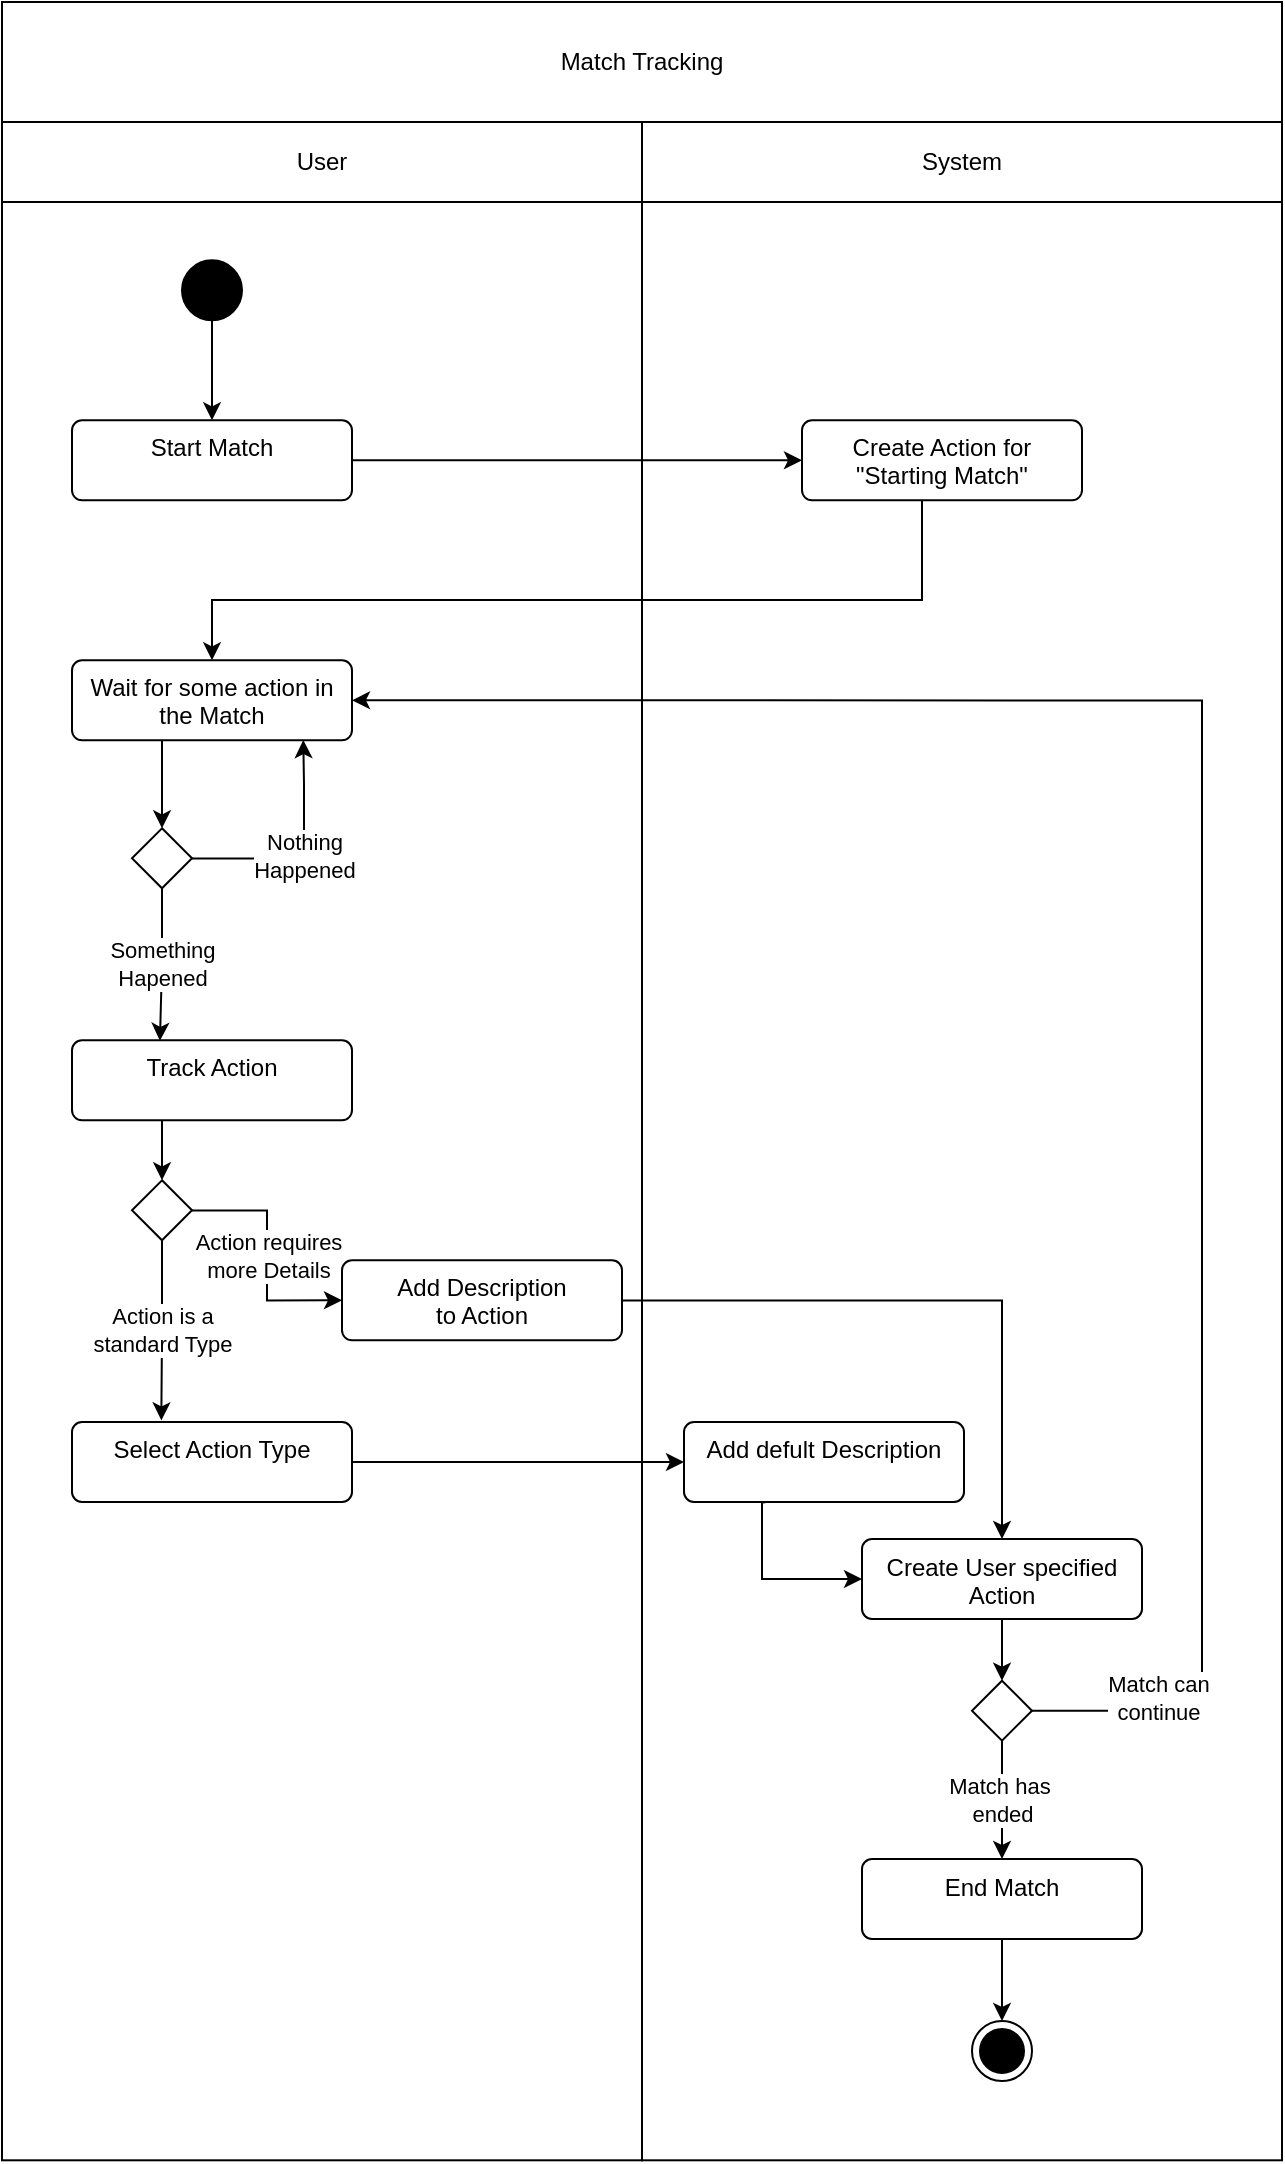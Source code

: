 <mxfile version="22.0.8" type="device">
  <diagram name="Page-1" id="Jm254E2hkEGTUJEkNfpP">
    <mxGraphModel dx="1222" dy="1071" grid="1" gridSize="10" guides="1" tooltips="1" connect="1" arrows="1" fold="1" page="1" pageScale="1" pageWidth="827" pageHeight="1169" math="0" shadow="0">
      <root>
        <mxCell id="0" />
        <mxCell id="1" parent="0" />
        <mxCell id="Odo5oktH3zXxpzp1C5fG-1" value="System" style="rounded=0;whiteSpace=wrap;html=1;verticalAlign=top;fillColor=none;" parent="1" vertex="1">
          <mxGeometry x="1241" y="110" width="320" height="1019.15" as="geometry" />
        </mxCell>
        <mxCell id="Odo5oktH3zXxpzp1C5fG-2" value="User" style="rounded=0;whiteSpace=wrap;html=1;verticalAlign=top;fillColor=none;" parent="1" vertex="1">
          <mxGeometry x="921" y="110" width="320" height="1019.15" as="geometry" />
        </mxCell>
        <mxCell id="Odo5oktH3zXxpzp1C5fG-3" value="" style="edgeStyle=orthogonalEdgeStyle;rounded=0;orthogonalLoop=1;jettySize=auto;html=1;labelBackgroundColor=none;fontColor=default;" parent="1" source="Odo5oktH3zXxpzp1C5fG-4" target="Odo5oktH3zXxpzp1C5fG-6" edge="1">
          <mxGeometry relative="1" as="geometry" />
        </mxCell>
        <mxCell id="Odo5oktH3zXxpzp1C5fG-4" value="" style="ellipse;html=1;labelBackgroundColor=none;fillColor=#000000;" parent="1" vertex="1">
          <mxGeometry x="1011" y="179.15" width="30" height="30" as="geometry" />
        </mxCell>
        <mxCell id="Odo5oktH3zXxpzp1C5fG-5" value="" style="edgeStyle=orthogonalEdgeStyle;rounded=0;orthogonalLoop=1;jettySize=auto;html=1;labelBackgroundColor=none;fontColor=default;" parent="1" source="Odo5oktH3zXxpzp1C5fG-6" target="Odo5oktH3zXxpzp1C5fG-13" edge="1">
          <mxGeometry relative="1" as="geometry" />
        </mxCell>
        <mxCell id="Odo5oktH3zXxpzp1C5fG-6" value="Start Match" style="html=1;align=center;verticalAlign=top;rounded=1;absoluteArcSize=1;arcSize=10;dashed=0;whiteSpace=wrap;labelBackgroundColor=none;" parent="1" vertex="1">
          <mxGeometry x="956" y="259.15" width="140" height="40" as="geometry" />
        </mxCell>
        <mxCell id="Odo5oktH3zXxpzp1C5fG-7" style="edgeStyle=orthogonalEdgeStyle;rounded=0;orthogonalLoop=1;jettySize=auto;html=1;entryX=0.5;entryY=0;entryDx=0;entryDy=0;" parent="1" source="Odo5oktH3zXxpzp1C5fG-8" target="Odo5oktH3zXxpzp1C5fG-9" edge="1">
          <mxGeometry relative="1" as="geometry">
            <Array as="points">
              <mxPoint x="1001" y="429.15" />
              <mxPoint x="1001" y="429.15" />
            </Array>
          </mxGeometry>
        </mxCell>
        <mxCell id="Odo5oktH3zXxpzp1C5fG-8" value="Wait for some action in the Match" style="html=1;align=center;verticalAlign=top;rounded=1;absoluteArcSize=1;arcSize=10;dashed=0;whiteSpace=wrap;labelBackgroundColor=none;" parent="1" vertex="1">
          <mxGeometry x="956" y="379.15" width="140" height="40" as="geometry" />
        </mxCell>
        <mxCell id="Odo5oktH3zXxpzp1C5fG-9" value="" style="rhombus;labelBackgroundColor=none;" parent="1" vertex="1">
          <mxGeometry x="986" y="463.15" width="30" height="30" as="geometry" />
        </mxCell>
        <mxCell id="Odo5oktH3zXxpzp1C5fG-10" style="edgeStyle=orthogonalEdgeStyle;rounded=0;orthogonalLoop=1;jettySize=auto;html=1;entryX=0.5;entryY=0;entryDx=0;entryDy=0;" parent="1" source="Odo5oktH3zXxpzp1C5fG-11" target="Odo5oktH3zXxpzp1C5fG-27" edge="1">
          <mxGeometry relative="1" as="geometry" />
        </mxCell>
        <mxCell id="Odo5oktH3zXxpzp1C5fG-11" value="Create User specified Action" style="html=1;align=center;verticalAlign=top;rounded=1;absoluteArcSize=1;arcSize=10;dashed=0;whiteSpace=wrap;labelBackgroundColor=none;" parent="1" vertex="1">
          <mxGeometry x="1351" y="818.5" width="140" height="40" as="geometry" />
        </mxCell>
        <mxCell id="Odo5oktH3zXxpzp1C5fG-12" value="" style="edgeStyle=orthogonalEdgeStyle;rounded=0;orthogonalLoop=1;jettySize=auto;html=1;labelBackgroundColor=none;fontColor=default;" parent="1" source="Odo5oktH3zXxpzp1C5fG-13" target="Odo5oktH3zXxpzp1C5fG-8" edge="1">
          <mxGeometry relative="1" as="geometry">
            <Array as="points">
              <mxPoint x="1381" y="349" />
              <mxPoint x="1026" y="349" />
            </Array>
          </mxGeometry>
        </mxCell>
        <mxCell id="Odo5oktH3zXxpzp1C5fG-13" value="Create Action for &lt;br&gt;&quot;Starting Match&quot;" style="html=1;align=center;verticalAlign=top;rounded=1;absoluteArcSize=1;arcSize=10;dashed=0;whiteSpace=wrap;labelBackgroundColor=none;" parent="1" vertex="1">
          <mxGeometry x="1321" y="259.15" width="140" height="40" as="geometry" />
        </mxCell>
        <mxCell id="Odo5oktH3zXxpzp1C5fG-14" value="Nothing&lt;br&gt;Happened" style="edgeStyle=orthogonalEdgeStyle;rounded=0;orthogonalLoop=1;jettySize=auto;html=1;entryX=0.826;entryY=0.997;entryDx=0;entryDy=0;entryPerimeter=0;" parent="1" source="Odo5oktH3zXxpzp1C5fG-9" target="Odo5oktH3zXxpzp1C5fG-8" edge="1">
          <mxGeometry relative="1" as="geometry">
            <Array as="points">
              <mxPoint x="1072" y="478.15" />
              <mxPoint x="1072" y="441.15" />
            </Array>
          </mxGeometry>
        </mxCell>
        <mxCell id="Odo5oktH3zXxpzp1C5fG-15" value="Something&lt;br&gt;Hapened" style="edgeStyle=orthogonalEdgeStyle;rounded=0;orthogonalLoop=1;jettySize=auto;html=1;entryX=0.314;entryY=0.056;entryDx=0;entryDy=0;entryPerimeter=0;" parent="1" source="Odo5oktH3zXxpzp1C5fG-9" edge="1">
          <mxGeometry relative="1" as="geometry">
            <mxPoint x="999.96" y="569.39" as="targetPoint" />
          </mxGeometry>
        </mxCell>
        <mxCell id="Odo5oktH3zXxpzp1C5fG-16" style="edgeStyle=orthogonalEdgeStyle;rounded=0;orthogonalLoop=1;jettySize=auto;html=1;entryX=0.5;entryY=0;entryDx=0;entryDy=0;" parent="1" source="Odo5oktH3zXxpzp1C5fG-17" target="Odo5oktH3zXxpzp1C5fG-20" edge="1">
          <mxGeometry relative="1" as="geometry">
            <Array as="points">
              <mxPoint x="1001" y="619.15" />
              <mxPoint x="1001" y="619.15" />
            </Array>
          </mxGeometry>
        </mxCell>
        <mxCell id="Odo5oktH3zXxpzp1C5fG-17" value="Track Action" style="html=1;align=center;verticalAlign=top;rounded=1;absoluteArcSize=1;arcSize=10;dashed=0;whiteSpace=wrap;" parent="1" vertex="1">
          <mxGeometry x="956" y="569.15" width="140" height="40" as="geometry" />
        </mxCell>
        <mxCell id="Odo5oktH3zXxpzp1C5fG-18" value="Action requires&lt;br&gt;more Details" style="edgeStyle=orthogonalEdgeStyle;rounded=0;orthogonalLoop=1;jettySize=auto;html=1;entryX=0;entryY=0.5;entryDx=0;entryDy=0;" parent="1" source="Odo5oktH3zXxpzp1C5fG-20" target="Odo5oktH3zXxpzp1C5fG-22" edge="1">
          <mxGeometry relative="1" as="geometry" />
        </mxCell>
        <mxCell id="Odo5oktH3zXxpzp1C5fG-19" value="Action is a &lt;br&gt;standard Type" style="edgeStyle=orthogonalEdgeStyle;rounded=0;orthogonalLoop=1;jettySize=auto;html=1;entryX=0.319;entryY=-0.02;entryDx=0;entryDy=0;entryPerimeter=0;" parent="1" source="Odo5oktH3zXxpzp1C5fG-20" target="Odo5oktH3zXxpzp1C5fG-24" edge="1">
          <mxGeometry relative="1" as="geometry">
            <Array as="points" />
          </mxGeometry>
        </mxCell>
        <mxCell id="Odo5oktH3zXxpzp1C5fG-20" value="" style="rhombus;" parent="1" vertex="1">
          <mxGeometry x="986" y="639.15" width="30" height="30" as="geometry" />
        </mxCell>
        <mxCell id="Odo5oktH3zXxpzp1C5fG-21" style="edgeStyle=orthogonalEdgeStyle;rounded=0;orthogonalLoop=1;jettySize=auto;html=1;entryX=0.5;entryY=0;entryDx=0;entryDy=0;" parent="1" source="Odo5oktH3zXxpzp1C5fG-22" target="Odo5oktH3zXxpzp1C5fG-11" edge="1">
          <mxGeometry relative="1" as="geometry" />
        </mxCell>
        <mxCell id="Odo5oktH3zXxpzp1C5fG-22" value="Add Description &lt;br&gt;to Action" style="html=1;align=center;verticalAlign=top;rounded=1;absoluteArcSize=1;arcSize=10;dashed=0;whiteSpace=wrap;" parent="1" vertex="1">
          <mxGeometry x="1091" y="679.15" width="140" height="40" as="geometry" />
        </mxCell>
        <mxCell id="Odo5oktH3zXxpzp1C5fG-23" style="edgeStyle=orthogonalEdgeStyle;rounded=0;orthogonalLoop=1;jettySize=auto;html=1;entryX=0;entryY=0.5;entryDx=0;entryDy=0;" parent="1" source="Odo5oktH3zXxpzp1C5fG-24" target="Odo5oktH3zXxpzp1C5fG-32" edge="1">
          <mxGeometry relative="1" as="geometry" />
        </mxCell>
        <mxCell id="Odo5oktH3zXxpzp1C5fG-24" value="Select Action Type" style="html=1;align=center;verticalAlign=top;rounded=1;absoluteArcSize=1;arcSize=10;dashed=0;whiteSpace=wrap;" parent="1" vertex="1">
          <mxGeometry x="956" y="760" width="140" height="40" as="geometry" />
        </mxCell>
        <mxCell id="Odo5oktH3zXxpzp1C5fG-25" value="Match can &lt;br&gt;continue" style="edgeStyle=orthogonalEdgeStyle;rounded=0;orthogonalLoop=1;jettySize=auto;html=1;entryX=1;entryY=0.5;entryDx=0;entryDy=0;" parent="1" source="Odo5oktH3zXxpzp1C5fG-27" target="Odo5oktH3zXxpzp1C5fG-8" edge="1">
          <mxGeometry x="-0.876" y="6" relative="1" as="geometry">
            <Array as="points">
              <mxPoint x="1521" y="904.15" />
              <mxPoint x="1521" y="399.15" />
            </Array>
            <mxPoint as="offset" />
          </mxGeometry>
        </mxCell>
        <mxCell id="Odo5oktH3zXxpzp1C5fG-26" value="Match has&amp;nbsp;&lt;br&gt;ended" style="edgeStyle=orthogonalEdgeStyle;rounded=0;orthogonalLoop=1;jettySize=auto;html=1;" parent="1" source="Odo5oktH3zXxpzp1C5fG-27" target="Odo5oktH3zXxpzp1C5fG-29" edge="1">
          <mxGeometry relative="1" as="geometry" />
        </mxCell>
        <mxCell id="Odo5oktH3zXxpzp1C5fG-27" value="" style="rhombus;" parent="1" vertex="1">
          <mxGeometry x="1406" y="889.35" width="30" height="30" as="geometry" />
        </mxCell>
        <mxCell id="Odo5oktH3zXxpzp1C5fG-28" value="" style="edgeStyle=orthogonalEdgeStyle;rounded=0;orthogonalLoop=1;jettySize=auto;html=1;" parent="1" source="Odo5oktH3zXxpzp1C5fG-29" target="Odo5oktH3zXxpzp1C5fG-30" edge="1">
          <mxGeometry relative="1" as="geometry" />
        </mxCell>
        <mxCell id="Odo5oktH3zXxpzp1C5fG-29" value="End Match" style="html=1;align=center;verticalAlign=top;rounded=1;absoluteArcSize=1;arcSize=10;dashed=0;whiteSpace=wrap;" parent="1" vertex="1">
          <mxGeometry x="1351" y="978.5" width="140" height="40" as="geometry" />
        </mxCell>
        <mxCell id="Odo5oktH3zXxpzp1C5fG-30" value="" style="ellipse;html=1;shape=endState;fillColor=strokeColor;" parent="1" vertex="1">
          <mxGeometry x="1406" y="1059.5" width="30" height="30" as="geometry" />
        </mxCell>
        <mxCell id="Odo5oktH3zXxpzp1C5fG-31" style="edgeStyle=orthogonalEdgeStyle;rounded=0;orthogonalLoop=1;jettySize=auto;html=1;entryX=0;entryY=0.5;entryDx=0;entryDy=0;exitX=0.291;exitY=1.004;exitDx=0;exitDy=0;exitPerimeter=0;" parent="1" source="Odo5oktH3zXxpzp1C5fG-32" target="Odo5oktH3zXxpzp1C5fG-11" edge="1">
          <mxGeometry relative="1" as="geometry">
            <Array as="points">
              <mxPoint x="1301" y="800" />
              <mxPoint x="1301" y="839" />
            </Array>
          </mxGeometry>
        </mxCell>
        <mxCell id="Odo5oktH3zXxpzp1C5fG-32" value="Add defult Description" style="html=1;align=center;verticalAlign=top;rounded=1;absoluteArcSize=1;arcSize=10;dashed=0;whiteSpace=wrap;" parent="1" vertex="1">
          <mxGeometry x="1262" y="760" width="140" height="40" as="geometry" />
        </mxCell>
        <mxCell id="Odo5oktH3zXxpzp1C5fG-33" value="Match Tracking" style="rounded=0;whiteSpace=wrap;html=1;" parent="1" vertex="1">
          <mxGeometry x="921" y="50" width="640" height="60" as="geometry" />
        </mxCell>
        <mxCell id="2Mzp9VJedIusQpAvRky3-1" value="User" style="rounded=0;whiteSpace=wrap;html=1;" vertex="1" parent="1">
          <mxGeometry x="921" y="110" width="320" height="40" as="geometry" />
        </mxCell>
        <mxCell id="2Mzp9VJedIusQpAvRky3-2" value="System" style="rounded=0;whiteSpace=wrap;html=1;" vertex="1" parent="1">
          <mxGeometry x="1241" y="110" width="320" height="40" as="geometry" />
        </mxCell>
      </root>
    </mxGraphModel>
  </diagram>
</mxfile>

